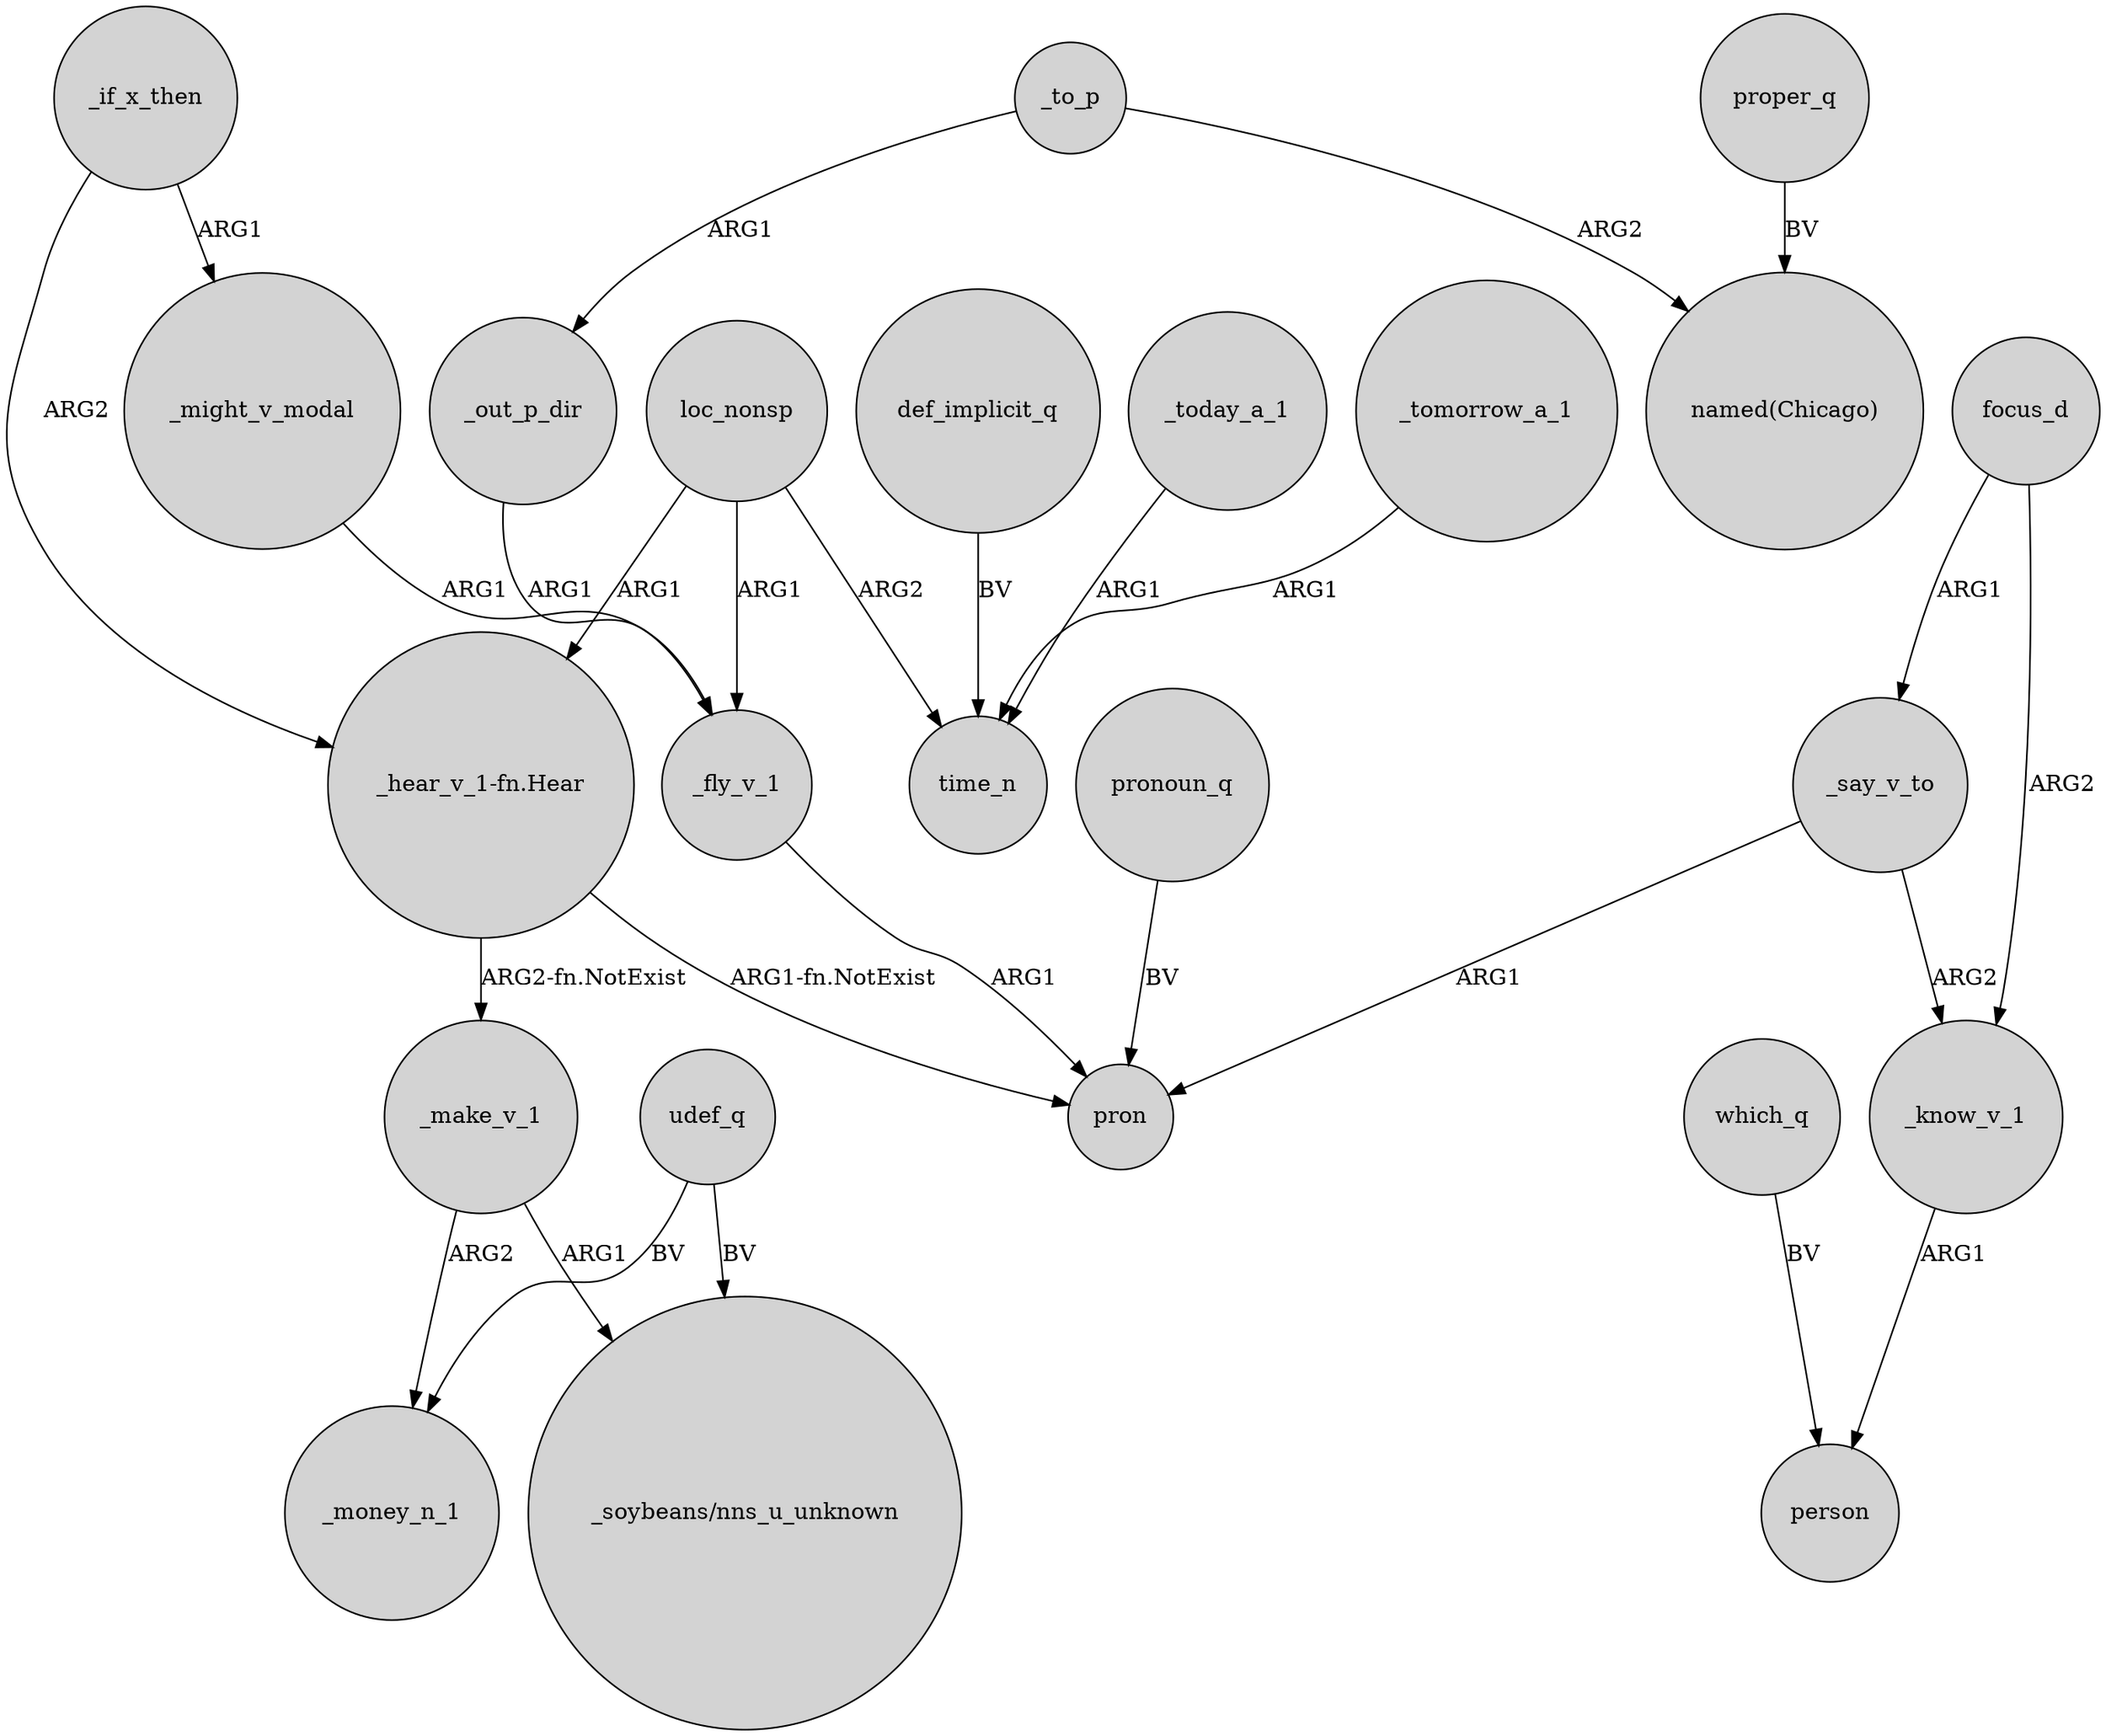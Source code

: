 digraph {
	node [shape=circle style=filled]
	_out_p_dir -> _fly_v_1 [label=ARG1]
	udef_q -> _money_n_1 [label=BV]
	_if_x_then -> "_hear_v_1-fn.Hear" [label=ARG2]
	_to_p -> _out_p_dir [label=ARG1]
	_today_a_1 -> time_n [label=ARG1]
	_tomorrow_a_1 -> time_n [label=ARG1]
	_might_v_modal -> _fly_v_1 [label=ARG1]
	"_hear_v_1-fn.Hear" -> _make_v_1 [label="ARG2-fn.NotExist"]
	_make_v_1 -> "_soybeans/nns_u_unknown" [label=ARG1]
	_know_v_1 -> person [label=ARG1]
	loc_nonsp -> _fly_v_1 [label=ARG1]
	loc_nonsp -> "_hear_v_1-fn.Hear" [label=ARG1]
	_say_v_to -> pron [label=ARG1]
	loc_nonsp -> time_n [label=ARG2]
	_if_x_then -> _might_v_modal [label=ARG1]
	_to_p -> "named(Chicago)" [label=ARG2]
	focus_d -> _know_v_1 [label=ARG2]
	which_q -> person [label=BV]
	pronoun_q -> pron [label=BV]
	udef_q -> "_soybeans/nns_u_unknown" [label=BV]
	_make_v_1 -> _money_n_1 [label=ARG2]
	_say_v_to -> _know_v_1 [label=ARG2]
	"_hear_v_1-fn.Hear" -> pron [label="ARG1-fn.NotExist"]
	_fly_v_1 -> pron [label=ARG1]
	proper_q -> "named(Chicago)" [label=BV]
	def_implicit_q -> time_n [label=BV]
	focus_d -> _say_v_to [label=ARG1]
}
